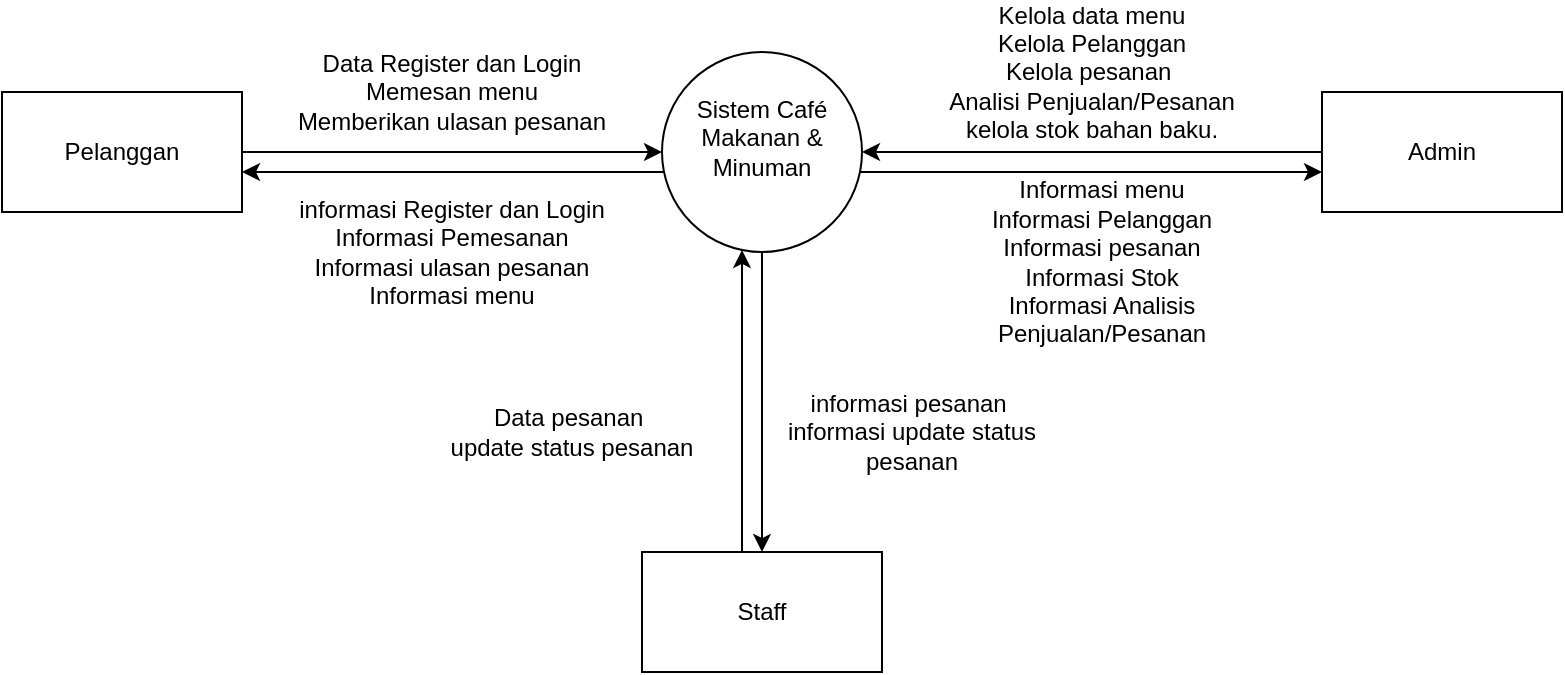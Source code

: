 <mxfile version="25.0.3" pages="2">
  <diagram name="Halaman-1" id="MFigIKZNQ5UU-EsRGRle">
    <mxGraphModel dx="977" dy="1672" grid="1" gridSize="10" guides="1" tooltips="1" connect="1" arrows="1" fold="1" page="1" pageScale="1" pageWidth="827" pageHeight="1169" math="0" shadow="0">
      <root>
        <mxCell id="0" />
        <mxCell id="1" parent="0" />
        <mxCell id="-Lx5oDmrS1g_xQa12k1D-5" style="edgeStyle=orthogonalEdgeStyle;rounded=0;orthogonalLoop=1;jettySize=auto;html=1;" edge="1" parent="1" source="-Lx5oDmrS1g_xQa12k1D-1" target="-Lx5oDmrS1g_xQa12k1D-4">
          <mxGeometry relative="1" as="geometry" />
        </mxCell>
        <mxCell id="-Lx5oDmrS1g_xQa12k1D-1" value="Pelanggan" style="rounded=0;whiteSpace=wrap;html=1;" vertex="1" parent="1">
          <mxGeometry x="230" y="-510" width="120" height="60" as="geometry" />
        </mxCell>
        <mxCell id="-Lx5oDmrS1g_xQa12k1D-6" style="edgeStyle=orthogonalEdgeStyle;rounded=0;orthogonalLoop=1;jettySize=auto;html=1;" edge="1" parent="1" source="-Lx5oDmrS1g_xQa12k1D-2" target="-Lx5oDmrS1g_xQa12k1D-4">
          <mxGeometry relative="1" as="geometry" />
        </mxCell>
        <mxCell id="-Lx5oDmrS1g_xQa12k1D-2" value="Admin" style="rounded=0;whiteSpace=wrap;html=1;" vertex="1" parent="1">
          <mxGeometry x="890" y="-510" width="120" height="60" as="geometry" />
        </mxCell>
        <mxCell id="-Lx5oDmrS1g_xQa12k1D-7" style="edgeStyle=orthogonalEdgeStyle;rounded=0;orthogonalLoop=1;jettySize=auto;html=1;" edge="1" parent="1" source="-Lx5oDmrS1g_xQa12k1D-3" target="-Lx5oDmrS1g_xQa12k1D-4">
          <mxGeometry relative="1" as="geometry">
            <Array as="points">
              <mxPoint x="600" y="-380" />
              <mxPoint x="600" y="-380" />
            </Array>
          </mxGeometry>
        </mxCell>
        <mxCell id="-Lx5oDmrS1g_xQa12k1D-3" value="Staff" style="rounded=0;whiteSpace=wrap;html=1;" vertex="1" parent="1">
          <mxGeometry x="550" y="-280" width="120" height="60" as="geometry" />
        </mxCell>
        <mxCell id="-Lx5oDmrS1g_xQa12k1D-8" style="edgeStyle=orthogonalEdgeStyle;rounded=0;orthogonalLoop=1;jettySize=auto;html=1;" edge="1" parent="1" source="-Lx5oDmrS1g_xQa12k1D-4" target="-Lx5oDmrS1g_xQa12k1D-2">
          <mxGeometry relative="1" as="geometry">
            <Array as="points">
              <mxPoint x="780" y="-470" />
              <mxPoint x="780" y="-470" />
            </Array>
          </mxGeometry>
        </mxCell>
        <mxCell id="-Lx5oDmrS1g_xQa12k1D-9" style="edgeStyle=orthogonalEdgeStyle;rounded=0;orthogonalLoop=1;jettySize=auto;html=1;" edge="1" parent="1" source="-Lx5oDmrS1g_xQa12k1D-4" target="-Lx5oDmrS1g_xQa12k1D-1">
          <mxGeometry relative="1" as="geometry">
            <Array as="points">
              <mxPoint x="480" y="-470" />
              <mxPoint x="480" y="-470" />
            </Array>
          </mxGeometry>
        </mxCell>
        <mxCell id="-Lx5oDmrS1g_xQa12k1D-10" style="edgeStyle=orthogonalEdgeStyle;rounded=0;orthogonalLoop=1;jettySize=auto;html=1;" edge="1" parent="1" source="-Lx5oDmrS1g_xQa12k1D-4" target="-Lx5oDmrS1g_xQa12k1D-3">
          <mxGeometry relative="1" as="geometry" />
        </mxCell>
        <mxCell id="-Lx5oDmrS1g_xQa12k1D-4" value="&#xa;Sistem Café Makanan &amp;amp; Minuman&#xa;&#xa;" style="ellipse;whiteSpace=wrap;html=1;aspect=fixed;" vertex="1" parent="1">
          <mxGeometry x="560" y="-530" width="100" height="100" as="geometry" />
        </mxCell>
        <mxCell id="-Lx5oDmrS1g_xQa12k1D-11" value="&lt;br&gt;&lt;div&gt;Data Register dan Login&lt;/div&gt;&lt;div&gt;Memesan menu&lt;/div&gt;&lt;div&gt;Memberikan ulasan pesanan&lt;br&gt;&lt;br&gt;&lt;/div&gt;" style="text;html=1;align=center;verticalAlign=middle;whiteSpace=wrap;rounded=0;" vertex="1" parent="1">
          <mxGeometry x="350" y="-530" width="210" height="40" as="geometry" />
        </mxCell>
        <mxCell id="-Lx5oDmrS1g_xQa12k1D-12" value="Kelola data menu&lt;div&gt;Kelola Pelanggan&lt;br&gt;&lt;div&gt;Kelola pesanan&amp;nbsp;&lt;/div&gt;&lt;div&gt;Analisi Penjualan/Pesanan&lt;/div&gt;&lt;div&gt;kelola stok bahan baku.&lt;/div&gt;&lt;/div&gt;" style="text;html=1;align=center;verticalAlign=middle;whiteSpace=wrap;rounded=0;" vertex="1" parent="1">
          <mxGeometry x="670" y="-550" width="210" height="60" as="geometry" />
        </mxCell>
        <mxCell id="-Lx5oDmrS1g_xQa12k1D-13" value="Data pesanan&amp;nbsp;&lt;div&gt;update status pesanan&lt;/div&gt;" style="text;html=1;align=center;verticalAlign=middle;whiteSpace=wrap;rounded=0;" vertex="1" parent="1">
          <mxGeometry x="440" y="-360" width="150" height="40" as="geometry" />
        </mxCell>
        <mxCell id="-Lx5oDmrS1g_xQa12k1D-14" value="informasi pesanan&amp;nbsp;&lt;div&gt;informasi update status pesanan&lt;/div&gt;" style="text;html=1;align=center;verticalAlign=middle;whiteSpace=wrap;rounded=0;" vertex="1" parent="1">
          <mxGeometry x="610" y="-360" width="150" height="40" as="geometry" />
        </mxCell>
        <mxCell id="-Lx5oDmrS1g_xQa12k1D-15" value="&lt;br&gt;&lt;div&gt;informasi Register dan Login&lt;/div&gt;&lt;div&gt;Informasi Pemesanan&lt;/div&gt;&lt;div&gt;Informasi ulasan pesanan&lt;/div&gt;&lt;div&gt;Informasi menu&lt;br&gt;&lt;br&gt;&lt;/div&gt;" style="text;html=1;align=center;verticalAlign=middle;whiteSpace=wrap;rounded=0;" vertex="1" parent="1">
          <mxGeometry x="350" y="-460" width="210" height="60" as="geometry" />
        </mxCell>
        <mxCell id="-Lx5oDmrS1g_xQa12k1D-16" value="Informasi menu&lt;div&gt;Informasi Pelanggan&lt;br&gt;&lt;div&gt;Informasi pesanan&lt;/div&gt;&lt;div&gt;Informasi Stok&lt;/div&gt;&lt;/div&gt;&lt;div&gt;Informasi Analisis Penjualan/Pesanan&lt;/div&gt;" style="text;html=1;align=center;verticalAlign=middle;whiteSpace=wrap;rounded=0;" vertex="1" parent="1">
          <mxGeometry x="700" y="-460" width="160" height="70" as="geometry" />
        </mxCell>
      </root>
    </mxGraphModel>
  </diagram>
  <diagram id="azVm988kmilaT7nQTf0D" name="Halaman-2">
    <mxGraphModel dx="2058" dy="1803" grid="1" gridSize="10" guides="1" tooltips="1" connect="1" arrows="1" fold="1" page="1" pageScale="1" pageWidth="827" pageHeight="1169" math="0" shadow="0">
      <root>
        <mxCell id="0" />
        <mxCell id="1" parent="0" />
        <mxCell id="vOvpCUggOBUSAS4m7YZg-10" value="Informasi daftar/login" style="edgeStyle=orthogonalEdgeStyle;rounded=0;orthogonalLoop=1;jettySize=auto;html=1;" parent="1" source="vOvpCUggOBUSAS4m7YZg-1" target="vOvpCUggOBUSAS4m7YZg-4" edge="1">
          <mxGeometry x="-0.023" y="-10" relative="1" as="geometry">
            <Array as="points">
              <mxPoint x="770" y="150" />
              <mxPoint x="770" y="150" />
            </Array>
            <mxPoint as="offset" />
          </mxGeometry>
        </mxCell>
        <mxCell id="vOvpCUggOBUSAS4m7YZg-15" value="Data Menu" style="edgeStyle=orthogonalEdgeStyle;rounded=0;orthogonalLoop=1;jettySize=auto;html=1;" parent="1" source="vOvpCUggOBUSAS4m7YZg-1" target="vOvpCUggOBUSAS4m7YZg-13" edge="1">
          <mxGeometry x="0.356" y="-10" relative="1" as="geometry">
            <Array as="points">
              <mxPoint x="860" y="290" />
            </Array>
            <mxPoint as="offset" />
          </mxGeometry>
        </mxCell>
        <mxCell id="vOvpCUggOBUSAS4m7YZg-20" value="Data Menu" style="edgeStyle=orthogonalEdgeStyle;rounded=0;orthogonalLoop=1;jettySize=auto;html=1;" parent="1" source="vOvpCUggOBUSAS4m7YZg-1" target="vOvpCUggOBUSAS4m7YZg-17" edge="1">
          <mxGeometry x="0.6" y="-10" relative="1" as="geometry">
            <Array as="points">
              <mxPoint x="880" y="440" />
            </Array>
            <mxPoint as="offset" />
          </mxGeometry>
        </mxCell>
        <mxCell id="vOvpCUggOBUSAS4m7YZg-26" value="Data Pesanan" style="edgeStyle=orthogonalEdgeStyle;rounded=0;orthogonalLoop=1;jettySize=auto;html=1;" parent="1" source="vOvpCUggOBUSAS4m7YZg-1" target="vOvpCUggOBUSAS4m7YZg-24" edge="1">
          <mxGeometry x="0.672" y="-10" relative="1" as="geometry">
            <Array as="points">
              <mxPoint x="900" y="580" />
            </Array>
            <mxPoint as="offset" />
          </mxGeometry>
        </mxCell>
        <mxCell id="vOvpCUggOBUSAS4m7YZg-1" value="Pelanggan" style="rounded=0;whiteSpace=wrap;html=1;" parent="1" vertex="1">
          <mxGeometry x="850" y="120" width="120" height="60" as="geometry" />
        </mxCell>
        <mxCell id="AVF_C-zimSfTj2Lb-a9o-4" value="Data pengguna" style="edgeStyle=orthogonalEdgeStyle;rounded=0;orthogonalLoop=1;jettySize=auto;html=1;" parent="1" source="vOvpCUggOBUSAS4m7YZg-2" target="AVF_C-zimSfTj2Lb-a9o-3" edge="1">
          <mxGeometry x="-0.005" y="10" relative="1" as="geometry">
            <Array as="points">
              <mxPoint x="-50" y="-30" />
              <mxPoint x="-50" y="-30" />
            </Array>
            <mxPoint as="offset" />
          </mxGeometry>
        </mxCell>
        <mxCell id="vOvpCUggOBUSAS4m7YZg-2" value="Admin" style="rounded=0;whiteSpace=wrap;html=1;" parent="1" vertex="1">
          <mxGeometry x="-260" y="-50" width="120" height="60" as="geometry" />
        </mxCell>
        <mxCell id="AVF_C-zimSfTj2Lb-a9o-28" style="edgeStyle=orthogonalEdgeStyle;rounded=0;orthogonalLoop=1;jettySize=auto;html=1;" parent="1" source="vOvpCUggOBUSAS4m7YZg-3" target="AVF_C-zimSfTj2Lb-a9o-12" edge="1">
          <mxGeometry relative="1" as="geometry">
            <Array as="points">
              <mxPoint x="80" y="730" />
              <mxPoint x="80" y="730" />
            </Array>
          </mxGeometry>
        </mxCell>
        <mxCell id="vOvpCUggOBUSAS4m7YZg-3" value="Staff" style="rounded=0;whiteSpace=wrap;html=1;" parent="1" vertex="1">
          <mxGeometry x="35" y="810" width="120" height="60" as="geometry" />
        </mxCell>
        <mxCell id="vOvpCUggOBUSAS4m7YZg-9" value="Data daftar/Login" style="edgeStyle=orthogonalEdgeStyle;rounded=0;orthogonalLoop=1;jettySize=auto;html=1;" parent="1" source="vOvpCUggOBUSAS4m7YZg-4" target="vOvpCUggOBUSAS4m7YZg-1" edge="1">
          <mxGeometry x="-0.119" y="-10" relative="1" as="geometry">
            <Array as="points">
              <mxPoint x="770" y="160" />
              <mxPoint x="770" y="160" />
            </Array>
            <mxPoint as="offset" />
          </mxGeometry>
        </mxCell>
        <mxCell id="vOvpCUggOBUSAS4m7YZg-11" style="edgeStyle=orthogonalEdgeStyle;rounded=0;orthogonalLoop=1;jettySize=auto;html=1;" parent="1" source="vOvpCUggOBUSAS4m7YZg-4" target="vOvpCUggOBUSAS4m7YZg-5" edge="1">
          <mxGeometry relative="1" as="geometry">
            <Array as="points">
              <mxPoint x="640" y="50" />
              <mxPoint x="640" y="50" />
            </Array>
          </mxGeometry>
        </mxCell>
        <mxCell id="vOvpCUggOBUSAS4m7YZg-4" value="1.0&amp;nbsp;&lt;div&gt;Daftar dan Login&lt;/div&gt;" style="ellipse;whiteSpace=wrap;html=1;aspect=fixed;" parent="1" vertex="1">
          <mxGeometry x="580" y="95" width="110" height="110" as="geometry" />
        </mxCell>
        <mxCell id="vOvpCUggOBUSAS4m7YZg-12" style="edgeStyle=orthogonalEdgeStyle;rounded=0;orthogonalLoop=1;jettySize=auto;html=1;" parent="1" target="vOvpCUggOBUSAS4m7YZg-4" edge="1">
          <mxGeometry relative="1" as="geometry">
            <mxPoint x="632.5" y="10" as="sourcePoint" />
            <mxPoint x="637.5" y="95" as="targetPoint" />
            <Array as="points">
              <mxPoint x="633" y="50" />
              <mxPoint x="633" y="50" />
            </Array>
          </mxGeometry>
        </mxCell>
        <mxCell id="AVF_C-zimSfTj2Lb-a9o-6" value="Informasi Update Pengguna" style="edgeStyle=orthogonalEdgeStyle;rounded=0;orthogonalLoop=1;jettySize=auto;html=1;" parent="1" source="vOvpCUggOBUSAS4m7YZg-5" target="AVF_C-zimSfTj2Lb-a9o-3" edge="1">
          <mxGeometry x="0.023" y="10" relative="1" as="geometry">
            <Array as="points">
              <mxPoint x="360" y="-20" />
              <mxPoint x="360" y="-20" />
            </Array>
            <mxPoint as="offset" />
          </mxGeometry>
        </mxCell>
        <mxCell id="vOvpCUggOBUSAS4m7YZg-5" value="Database Pelanggan" style="shape=partialRectangle;whiteSpace=wrap;html=1;left=0;right=0;fillColor=none;" parent="1" vertex="1">
          <mxGeometry x="580" y="-50" width="120" height="60" as="geometry" />
        </mxCell>
        <mxCell id="vOvpCUggOBUSAS4m7YZg-18" value="Informasi menu" style="edgeStyle=orthogonalEdgeStyle;rounded=0;orthogonalLoop=1;jettySize=auto;html=1;" parent="1" source="vOvpCUggOBUSAS4m7YZg-6" target="vOvpCUggOBUSAS4m7YZg-13" edge="1">
          <mxGeometry x="-0.08" y="-10" relative="1" as="geometry">
            <Array as="points">
              <mxPoint x="510" y="300" />
              <mxPoint x="510" y="300" />
            </Array>
            <mxPoint as="offset" />
          </mxGeometry>
        </mxCell>
        <mxCell id="AVF_C-zimSfTj2Lb-a9o-11" value="Update Informasi Menu" style="edgeStyle=orthogonalEdgeStyle;rounded=0;orthogonalLoop=1;jettySize=auto;html=1;" parent="1" source="vOvpCUggOBUSAS4m7YZg-6" target="AVF_C-zimSfTj2Lb-a9o-1" edge="1">
          <mxGeometry x="-0.126" y="10" relative="1" as="geometry">
            <Array as="points">
              <mxPoint x="230" y="300" />
              <mxPoint x="230" y="300" />
            </Array>
            <mxPoint as="offset" />
          </mxGeometry>
        </mxCell>
        <mxCell id="vOvpCUggOBUSAS4m7YZg-6" value="Database Menu" style="shape=partialRectangle;whiteSpace=wrap;html=1;left=0;right=0;fillColor=none;" parent="1" vertex="1">
          <mxGeometry x="310" y="265" width="120" height="60" as="geometry" />
        </mxCell>
        <mxCell id="vOvpCUggOBUSAS4m7YZg-7" value="Database Stok" style="shape=partialRectangle;whiteSpace=wrap;html=1;left=0;right=0;fillColor=none;" parent="1" vertex="1">
          <mxGeometry x="310" y="100" width="120" height="60" as="geometry" />
        </mxCell>
        <mxCell id="vOvpCUggOBUSAS4m7YZg-23" value="Informasi Pesanan" style="edgeStyle=orthogonalEdgeStyle;rounded=0;orthogonalLoop=1;jettySize=auto;html=1;" parent="1" source="vOvpCUggOBUSAS4m7YZg-8" target="vOvpCUggOBUSAS4m7YZg-17" edge="1">
          <mxGeometry x="-0.119" y="-10" relative="1" as="geometry">
            <Array as="points">
              <mxPoint x="510" y="450" />
              <mxPoint x="510" y="450" />
            </Array>
            <mxPoint as="offset" />
          </mxGeometry>
        </mxCell>
        <mxCell id="AVF_C-zimSfTj2Lb-a9o-16" value="Update Data Pesanan" style="edgeStyle=orthogonalEdgeStyle;rounded=0;orthogonalLoop=1;jettySize=auto;html=1;" parent="1" source="vOvpCUggOBUSAS4m7YZg-8" target="AVF_C-zimSfTj2Lb-a9o-12" edge="1">
          <mxGeometry x="0.428" y="10" relative="1" as="geometry">
            <Array as="points">
              <mxPoint x="360" y="610" />
            </Array>
            <mxPoint as="offset" />
          </mxGeometry>
        </mxCell>
        <mxCell id="vOvpCUggOBUSAS4m7YZg-8" value="Database Pesanan" style="shape=partialRectangle;whiteSpace=wrap;html=1;left=0;right=0;fillColor=none;" parent="1" vertex="1">
          <mxGeometry x="310" y="410" width="120" height="60" as="geometry" />
        </mxCell>
        <mxCell id="vOvpCUggOBUSAS4m7YZg-16" value="Informasi Menu" style="edgeStyle=orthogonalEdgeStyle;rounded=0;orthogonalLoop=1;jettySize=auto;html=1;" parent="1" source="vOvpCUggOBUSAS4m7YZg-13" target="vOvpCUggOBUSAS4m7YZg-1" edge="1">
          <mxGeometry x="-0.399" y="-10" relative="1" as="geometry">
            <Array as="points">
              <mxPoint x="870" y="300" />
            </Array>
            <mxPoint as="offset" />
          </mxGeometry>
        </mxCell>
        <mxCell id="vOvpCUggOBUSAS4m7YZg-19" value="Data Menu" style="edgeStyle=orthogonalEdgeStyle;rounded=0;orthogonalLoop=1;jettySize=auto;html=1;" parent="1" source="vOvpCUggOBUSAS4m7YZg-13" target="vOvpCUggOBUSAS4m7YZg-6" edge="1">
          <mxGeometry x="0.068" y="-10" relative="1" as="geometry">
            <Array as="points">
              <mxPoint x="510" y="290" />
              <mxPoint x="510" y="290" />
            </Array>
            <mxPoint as="offset" />
          </mxGeometry>
        </mxCell>
        <mxCell id="vOvpCUggOBUSAS4m7YZg-13" value="2.0&amp;nbsp;&lt;div&gt;Melihat Menu&lt;/div&gt;" style="ellipse;whiteSpace=wrap;html=1;aspect=fixed;" parent="1" vertex="1">
          <mxGeometry x="580" y="240" width="110" height="110" as="geometry" />
        </mxCell>
        <mxCell id="vOvpCUggOBUSAS4m7YZg-22" value="Data Menu" style="edgeStyle=orthogonalEdgeStyle;rounded=0;orthogonalLoop=1;jettySize=auto;html=1;" parent="1" source="vOvpCUggOBUSAS4m7YZg-17" target="vOvpCUggOBUSAS4m7YZg-8" edge="1">
          <mxGeometry x="0.067" y="-10" relative="1" as="geometry">
            <Array as="points">
              <mxPoint x="510" y="440" />
              <mxPoint x="510" y="440" />
            </Array>
            <mxPoint as="offset" />
          </mxGeometry>
        </mxCell>
        <mxCell id="vOvpCUggOBUSAS4m7YZg-17" value="3.0&amp;nbsp;&lt;div&gt;Melakukan Pemesanan&lt;/div&gt;" style="ellipse;whiteSpace=wrap;html=1;aspect=fixed;" parent="1" vertex="1">
          <mxGeometry x="580" y="385" width="110" height="110" as="geometry" />
        </mxCell>
        <mxCell id="vOvpCUggOBUSAS4m7YZg-21" value="Informasi Pesanan" style="edgeStyle=orthogonalEdgeStyle;rounded=0;orthogonalLoop=1;jettySize=auto;html=1;" parent="1" source="vOvpCUggOBUSAS4m7YZg-17" target="vOvpCUggOBUSAS4m7YZg-1" edge="1">
          <mxGeometry x="-0.614" y="-10" relative="1" as="geometry">
            <Array as="points">
              <mxPoint x="890" y="450" />
            </Array>
            <mxPoint as="offset" />
          </mxGeometry>
        </mxCell>
        <mxCell id="vOvpCUggOBUSAS4m7YZg-24" value="4.0&amp;nbsp;&lt;div&gt;Rating Pesanan&lt;/div&gt;" style="ellipse;whiteSpace=wrap;html=1;aspect=fixed;" parent="1" vertex="1">
          <mxGeometry x="580" y="529.5" width="110" height="110" as="geometry" />
        </mxCell>
        <mxCell id="vOvpCUggOBUSAS4m7YZg-25" value="Update Data Pesanan" style="edgeStyle=orthogonalEdgeStyle;rounded=0;orthogonalLoop=1;jettySize=auto;html=1;" parent="1" source="vOvpCUggOBUSAS4m7YZg-24" target="vOvpCUggOBUSAS4m7YZg-1" edge="1">
          <mxGeometry x="-0.65" y="-10" relative="1" as="geometry">
            <Array as="points">
              <mxPoint x="910" y="590" />
            </Array>
            <mxPoint as="offset" />
          </mxGeometry>
        </mxCell>
        <mxCell id="vOvpCUggOBUSAS4m7YZg-27" value="Data Pesanan" style="edgeStyle=orthogonalEdgeStyle;rounded=0;orthogonalLoop=1;jettySize=auto;html=1;" parent="1" source="vOvpCUggOBUSAS4m7YZg-24" target="vOvpCUggOBUSAS4m7YZg-8" edge="1">
          <mxGeometry x="-0.419" y="-10" relative="1" as="geometry">
            <Array as="points">
              <mxPoint x="380" y="580" />
            </Array>
            <mxPoint as="offset" />
          </mxGeometry>
        </mxCell>
        <mxCell id="vOvpCUggOBUSAS4m7YZg-28" value="Updata Data Pesanan" style="edgeStyle=orthogonalEdgeStyle;rounded=0;orthogonalLoop=1;jettySize=auto;html=1;" parent="1" source="vOvpCUggOBUSAS4m7YZg-8" target="vOvpCUggOBUSAS4m7YZg-24" edge="1">
          <mxGeometry x="0.393" y="-10" relative="1" as="geometry">
            <Array as="points">
              <mxPoint x="370" y="590" />
            </Array>
            <mxPoint as="offset" />
          </mxGeometry>
        </mxCell>
        <mxCell id="AVF_C-zimSfTj2Lb-a9o-1" value="7.0&amp;nbsp;&lt;div&gt;kelola Menu&lt;/div&gt;" style="ellipse;whiteSpace=wrap;html=1;aspect=fixed;" parent="1" vertex="1">
          <mxGeometry x="40" y="250" width="110" height="110" as="geometry" />
        </mxCell>
        <mxCell id="AVF_C-zimSfTj2Lb-a9o-5" value="Data Pengguna" style="edgeStyle=orthogonalEdgeStyle;rounded=0;orthogonalLoop=1;jettySize=auto;html=1;" parent="1" source="AVF_C-zimSfTj2Lb-a9o-3" target="vOvpCUggOBUSAS4m7YZg-5" edge="1">
          <mxGeometry x="0.025" y="10" relative="1" as="geometry">
            <Array as="points">
              <mxPoint x="360" y="-30" />
              <mxPoint x="360" y="-30" />
            </Array>
            <mxPoint as="offset" />
          </mxGeometry>
        </mxCell>
        <mxCell id="AVF_C-zimSfTj2Lb-a9o-7" value="Informasi Update Pengguna" style="edgeStyle=orthogonalEdgeStyle;rounded=0;orthogonalLoop=1;jettySize=auto;html=1;" parent="1" source="AVF_C-zimSfTj2Lb-a9o-3" target="vOvpCUggOBUSAS4m7YZg-2" edge="1">
          <mxGeometry y="10" relative="1" as="geometry">
            <mxPoint as="offset" />
          </mxGeometry>
        </mxCell>
        <mxCell id="AVF_C-zimSfTj2Lb-a9o-3" value="5.0&amp;nbsp;&lt;div&gt;kelola pelanggan&lt;/div&gt;" style="ellipse;whiteSpace=wrap;html=1;aspect=fixed;" parent="1" vertex="1">
          <mxGeometry x="40" y="-75" width="110" height="110" as="geometry" />
        </mxCell>
        <mxCell id="AVF_C-zimSfTj2Lb-a9o-8" value="Data Menu" style="edgeStyle=orthogonalEdgeStyle;rounded=0;orthogonalLoop=1;jettySize=auto;html=1;" parent="1" source="vOvpCUggOBUSAS4m7YZg-2" target="AVF_C-zimSfTj2Lb-a9o-1" edge="1">
          <mxGeometry x="0.585" y="10" relative="1" as="geometry">
            <Array as="points">
              <mxPoint x="-170" y="290" />
            </Array>
            <mxPoint as="offset" />
          </mxGeometry>
        </mxCell>
        <mxCell id="AVF_C-zimSfTj2Lb-a9o-9" value="Update Informasi Menu" style="edgeStyle=orthogonalEdgeStyle;rounded=0;orthogonalLoop=1;jettySize=auto;html=1;" parent="1" source="AVF_C-zimSfTj2Lb-a9o-1" target="vOvpCUggOBUSAS4m7YZg-2" edge="1">
          <mxGeometry x="-0.568" y="10" relative="1" as="geometry">
            <Array as="points">
              <mxPoint x="-180" y="300" />
            </Array>
            <mxPoint as="offset" />
          </mxGeometry>
        </mxCell>
        <mxCell id="AVF_C-zimSfTj2Lb-a9o-10" value="Data menu" style="edgeStyle=orthogonalEdgeStyle;rounded=0;orthogonalLoop=1;jettySize=auto;html=1;" parent="1" source="AVF_C-zimSfTj2Lb-a9o-1" target="vOvpCUggOBUSAS4m7YZg-6" edge="1">
          <mxGeometry x="0.013" y="10" relative="1" as="geometry">
            <Array as="points">
              <mxPoint x="230" y="290" />
              <mxPoint x="230" y="290" />
            </Array>
            <mxPoint as="offset" />
          </mxGeometry>
        </mxCell>
        <mxCell id="AVF_C-zimSfTj2Lb-a9o-14" value="Update Data Pesanan" style="edgeStyle=orthogonalEdgeStyle;rounded=0;orthogonalLoop=1;jettySize=auto;html=1;" parent="1" source="AVF_C-zimSfTj2Lb-a9o-12" target="vOvpCUggOBUSAS4m7YZg-2" edge="1">
          <mxGeometry x="-0.697" y="10" relative="1" as="geometry">
            <Array as="points">
              <mxPoint x="-220" y="610" />
            </Array>
            <mxPoint as="offset" />
          </mxGeometry>
        </mxCell>
        <mxCell id="AVF_C-zimSfTj2Lb-a9o-15" value="Data Pesanan" style="edgeStyle=orthogonalEdgeStyle;rounded=0;orthogonalLoop=1;jettySize=auto;html=1;" parent="1" source="AVF_C-zimSfTj2Lb-a9o-12" target="vOvpCUggOBUSAS4m7YZg-8" edge="1">
          <mxGeometry x="-0.454" y="10" relative="1" as="geometry">
            <Array as="points">
              <mxPoint x="350" y="600" />
            </Array>
            <mxPoint as="offset" />
          </mxGeometry>
        </mxCell>
        <mxCell id="AVF_C-zimSfTj2Lb-a9o-29" style="edgeStyle=orthogonalEdgeStyle;rounded=0;orthogonalLoop=1;jettySize=auto;html=1;entryX=0.5;entryY=0;entryDx=0;entryDy=0;" parent="1" source="AVF_C-zimSfTj2Lb-a9o-12" target="vOvpCUggOBUSAS4m7YZg-3" edge="1">
          <mxGeometry relative="1" as="geometry" />
        </mxCell>
        <mxCell id="AVF_C-zimSfTj2Lb-a9o-12" value="9.0&amp;nbsp;&lt;div&gt;kelola Pesanan&lt;/div&gt;" style="ellipse;whiteSpace=wrap;html=1;aspect=fixed;" parent="1" vertex="1">
          <mxGeometry x="40" y="550" width="110" height="110" as="geometry" />
        </mxCell>
        <mxCell id="AVF_C-zimSfTj2Lb-a9o-13" value="Data Pesanan" style="edgeStyle=orthogonalEdgeStyle;rounded=0;orthogonalLoop=1;jettySize=auto;html=1;" parent="1" source="vOvpCUggOBUSAS4m7YZg-2" target="AVF_C-zimSfTj2Lb-a9o-12" edge="1">
          <mxGeometry x="0.69" y="10" relative="1" as="geometry">
            <Array as="points">
              <mxPoint x="-210" y="600" />
            </Array>
            <mxPoint as="offset" />
          </mxGeometry>
        </mxCell>
        <mxCell id="AVF_C-zimSfTj2Lb-a9o-21" value="&lt;span style=&quot;color: rgb(0, 0, 0); font-family: Helvetica; font-size: 11px; font-style: normal; font-variant-ligatures: normal; font-variant-caps: normal; font-weight: 400; letter-spacing: normal; orphans: 2; text-align: center; text-indent: 0px; text-transform: none; widows: 2; word-spacing: 0px; -webkit-text-stroke-width: 0px; white-space: nowrap; background-color: rgb(255, 255, 255); text-decoration-thickness: initial; text-decoration-style: initial; text-decoration-color: initial; display: inline !important; float: none;&quot;&gt;Data Stok Pangan&lt;/span&gt;" style="edgeStyle=orthogonalEdgeStyle;rounded=0;orthogonalLoop=1;jettySize=auto;html=1;" parent="1" source="AVF_C-zimSfTj2Lb-a9o-17" target="vOvpCUggOBUSAS4m7YZg-7" edge="1">
          <mxGeometry x="0.006" y="10" relative="1" as="geometry">
            <Array as="points">
              <mxPoint x="220" y="130" />
              <mxPoint x="220" y="130" />
            </Array>
            <mxPoint as="offset" />
          </mxGeometry>
        </mxCell>
        <mxCell id="AVF_C-zimSfTj2Lb-a9o-17" value="6.0&amp;nbsp;&lt;div&gt;kelola Stok&amp;nbsp;&lt;/div&gt;&lt;div&gt;Pangan&lt;/div&gt;" style="ellipse;whiteSpace=wrap;html=1;aspect=fixed;" parent="1" vertex="1">
          <mxGeometry x="40" y="85" width="110" height="110" as="geometry" />
        </mxCell>
        <mxCell id="AVF_C-zimSfTj2Lb-a9o-18" value="Data Stok Pangan" style="edgeStyle=orthogonalEdgeStyle;rounded=0;orthogonalLoop=1;jettySize=auto;html=1;" parent="1" source="vOvpCUggOBUSAS4m7YZg-2" target="AVF_C-zimSfTj2Lb-a9o-17" edge="1">
          <mxGeometry x="0.351" y="10" relative="1" as="geometry">
            <Array as="points">
              <mxPoint x="-150" y="130" />
            </Array>
            <mxPoint as="offset" />
          </mxGeometry>
        </mxCell>
        <mxCell id="AVF_C-zimSfTj2Lb-a9o-19" value="&lt;span style=&quot;color: rgb(0, 0, 0); font-family: Helvetica; font-size: 11px; font-style: normal; font-variant-ligatures: normal; font-variant-caps: normal; font-weight: 400; letter-spacing: normal; orphans: 2; text-align: center; text-indent: 0px; text-transform: none; widows: 2; word-spacing: 0px; -webkit-text-stroke-width: 0px; white-space: nowrap; background-color: rgb(255, 255, 255); text-decoration-thickness: initial; text-decoration-style: initial; text-decoration-color: initial; display: inline !important; float: none;&quot;&gt;Update Stok Pangan&lt;/span&gt;" style="edgeStyle=orthogonalEdgeStyle;rounded=0;orthogonalLoop=1;jettySize=auto;html=1;" parent="1" source="AVF_C-zimSfTj2Lb-a9o-17" target="vOvpCUggOBUSAS4m7YZg-2" edge="1">
          <mxGeometry x="-0.394" y="10" relative="1" as="geometry">
            <mxPoint x="-162" y="30" as="targetPoint" />
            <Array as="points">
              <mxPoint x="-160" y="140" />
            </Array>
            <mxPoint as="offset" />
          </mxGeometry>
        </mxCell>
        <mxCell id="AVF_C-zimSfTj2Lb-a9o-22" style="edgeStyle=orthogonalEdgeStyle;rounded=0;orthogonalLoop=1;jettySize=auto;html=1;" parent="1" source="vOvpCUggOBUSAS4m7YZg-7" target="AVF_C-zimSfTj2Lb-a9o-17" edge="1">
          <mxGeometry relative="1" as="geometry">
            <Array as="points">
              <mxPoint x="270" y="140" />
              <mxPoint x="270" y="140" />
            </Array>
          </mxGeometry>
        </mxCell>
        <mxCell id="oXKR5bOyxgc5iWI7nfAG-4" value="Update Stok Pangan" style="edgeLabel;html=1;align=center;verticalAlign=middle;resizable=0;points=[];" parent="AVF_C-zimSfTj2Lb-a9o-22" vertex="1" connectable="0">
          <mxGeometry x="-0.123" y="1" relative="1" as="geometry">
            <mxPoint y="9" as="offset" />
          </mxGeometry>
        </mxCell>
        <mxCell id="AVF_C-zimSfTj2Lb-a9o-25" value="Informasi Analisis Pesanan" style="edgeStyle=orthogonalEdgeStyle;rounded=0;orthogonalLoop=1;jettySize=auto;html=1;entryX=0.5;entryY=1;entryDx=0;entryDy=0;" parent="1" source="AVF_C-zimSfTj2Lb-a9o-23" target="vOvpCUggOBUSAS4m7YZg-2" edge="1">
          <mxGeometry x="-0.646" y="10" relative="1" as="geometry">
            <Array as="points">
              <mxPoint x="-200" y="450" />
            </Array>
            <mxPoint as="offset" />
          </mxGeometry>
        </mxCell>
        <mxCell id="AVF_C-zimSfTj2Lb-a9o-23" value="8.0&amp;nbsp;&lt;div&gt;Analisi Pesanan&lt;/div&gt;" style="ellipse;whiteSpace=wrap;html=1;aspect=fixed;" parent="1" vertex="1">
          <mxGeometry x="40" y="400" width="110" height="110" as="geometry" />
        </mxCell>
        <mxCell id="AVF_C-zimSfTj2Lb-a9o-24" value="Data Pesanan" style="edgeStyle=orthogonalEdgeStyle;rounded=0;orthogonalLoop=1;jettySize=auto;html=1;" parent="1" source="vOvpCUggOBUSAS4m7YZg-2" target="AVF_C-zimSfTj2Lb-a9o-23" edge="1">
          <mxGeometry x="0.661" y="10" relative="1" as="geometry">
            <Array as="points">
              <mxPoint x="-190" y="440" />
            </Array>
            <mxPoint as="offset" />
          </mxGeometry>
        </mxCell>
        <mxCell id="AVF_C-zimSfTj2Lb-a9o-26" value="Data Pesanan" style="edgeStyle=orthogonalEdgeStyle;rounded=0;orthogonalLoop=1;jettySize=auto;html=1;" parent="1" source="AVF_C-zimSfTj2Lb-a9o-23" target="vOvpCUggOBUSAS4m7YZg-8" edge="1">
          <mxGeometry x="0.013" y="10" relative="1" as="geometry">
            <Array as="points">
              <mxPoint x="230" y="440" />
              <mxPoint x="230" y="440" />
            </Array>
            <mxPoint as="offset" />
          </mxGeometry>
        </mxCell>
        <mxCell id="AVF_C-zimSfTj2Lb-a9o-27" value="Informasi Analisi Pesanan" style="edgeStyle=orthogonalEdgeStyle;rounded=0;orthogonalLoop=1;jettySize=auto;html=1;" parent="1" source="vOvpCUggOBUSAS4m7YZg-8" target="AVF_C-zimSfTj2Lb-a9o-23" edge="1">
          <mxGeometry x="-0.001" y="10" relative="1" as="geometry">
            <Array as="points">
              <mxPoint x="230" y="450" />
              <mxPoint x="230" y="450" />
            </Array>
            <mxPoint as="offset" />
          </mxGeometry>
        </mxCell>
        <mxCell id="oXKR5bOyxgc5iWI7nfAG-1" value="Data daftar/Login" style="text;html=1;align=center;verticalAlign=middle;whiteSpace=wrap;rounded=0;" parent="1" vertex="1">
          <mxGeometry x="650" y="40" width="60" height="30" as="geometry" />
        </mxCell>
        <mxCell id="oXKR5bOyxgc5iWI7nfAG-2" value="Informasi daftar/Login" style="text;html=1;align=center;verticalAlign=middle;whiteSpace=wrap;rounded=0;" parent="1" vertex="1">
          <mxGeometry x="560" y="40" width="60" height="30" as="geometry" />
        </mxCell>
        <mxCell id="oXKR5bOyxgc5iWI7nfAG-5" value="Data Pesanan" style="text;html=1;align=center;verticalAlign=middle;whiteSpace=wrap;rounded=0;" parent="1" vertex="1">
          <mxGeometry y="710" width="60" height="30" as="geometry" />
        </mxCell>
        <mxCell id="oXKR5bOyxgc5iWI7nfAG-6" value="Update Data Pesanan" style="text;html=1;align=center;verticalAlign=middle;whiteSpace=wrap;rounded=0;" parent="1" vertex="1">
          <mxGeometry x="110" y="710" width="60" height="30" as="geometry" />
        </mxCell>
      </root>
    </mxGraphModel>
  </diagram>
</mxfile>
